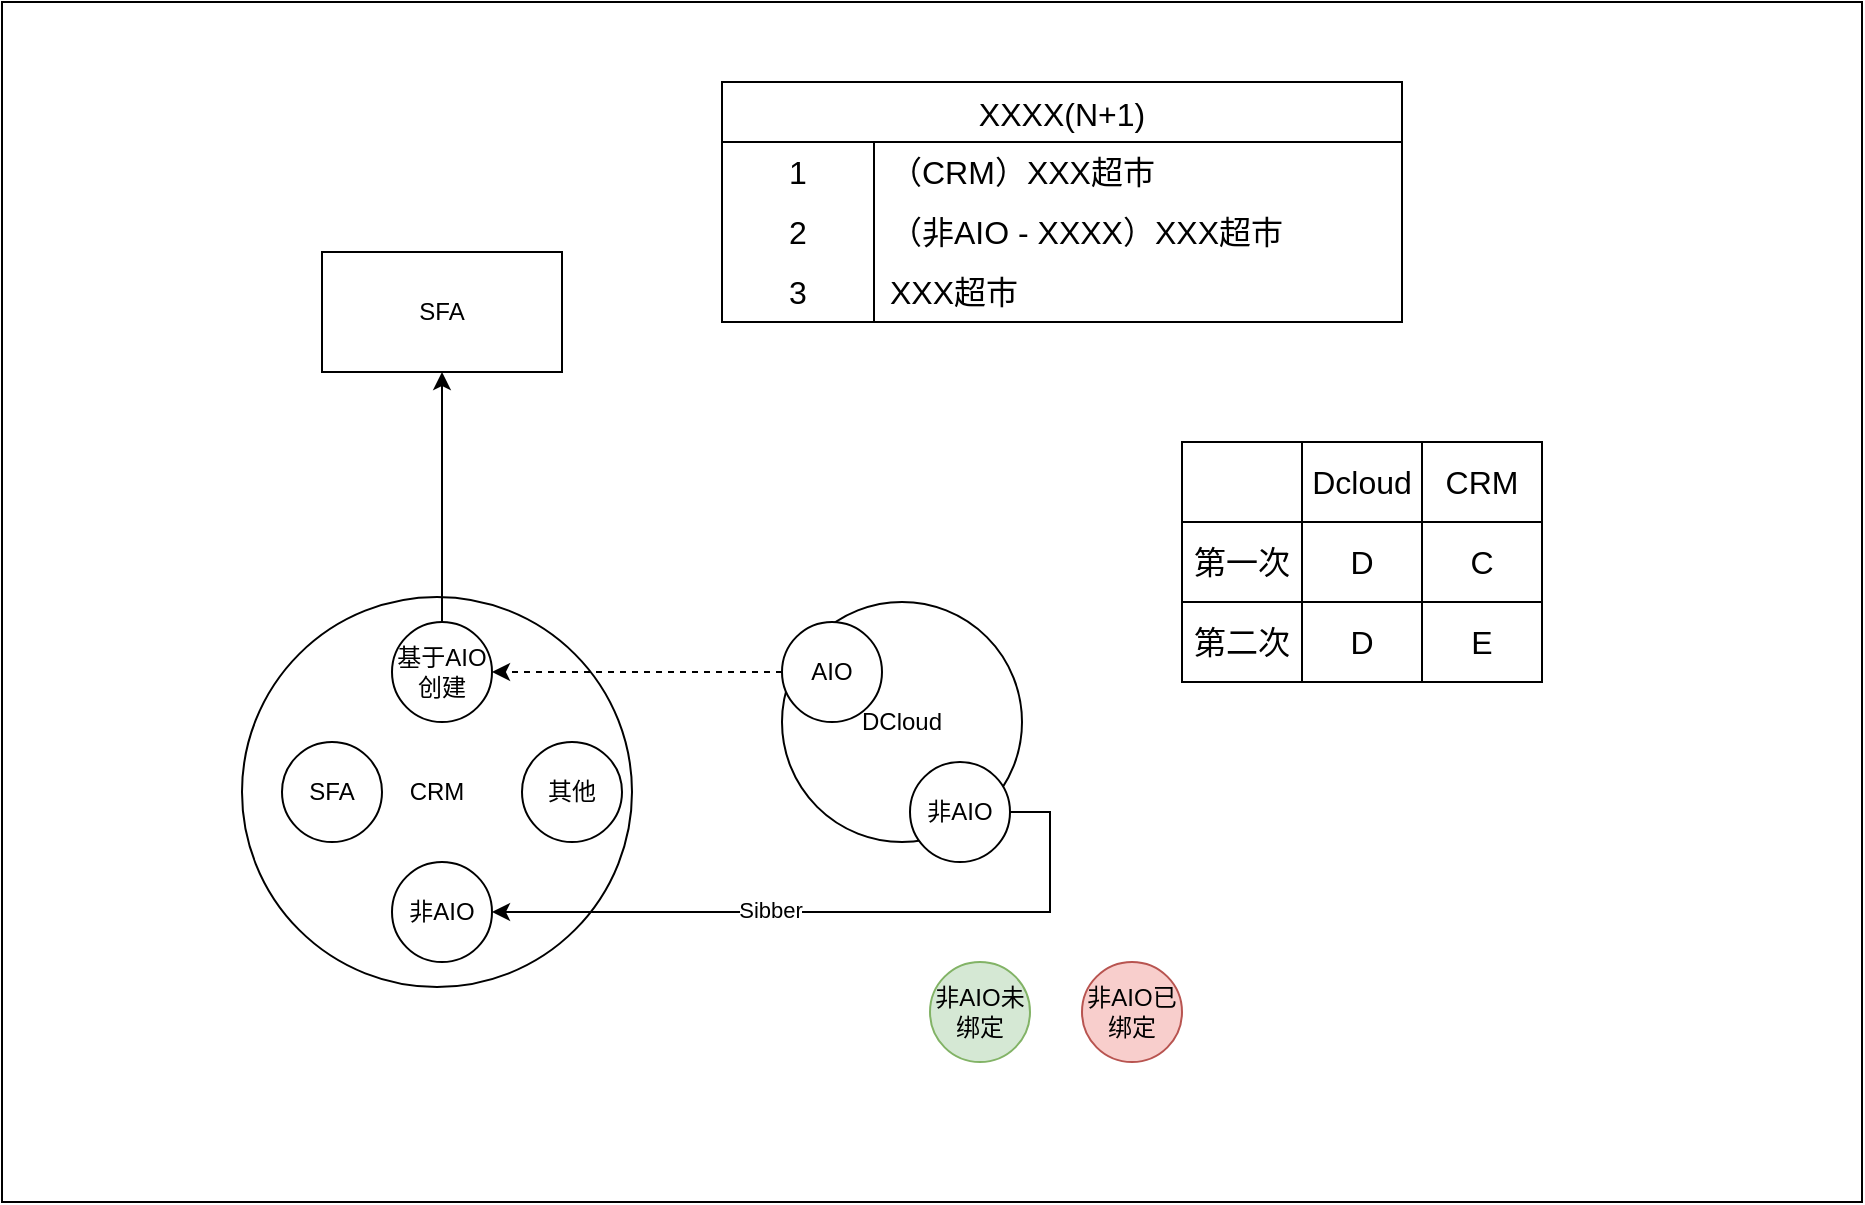 <mxfile version="24.0.2" type="github">
  <diagram name="第 1 页" id="JXxv0Dxd8Im3p1qoa8fC">
    <mxGraphModel dx="2062" dy="773" grid="1" gridSize="10" guides="1" tooltips="1" connect="1" arrows="1" fold="1" page="1" pageScale="1" pageWidth="827" pageHeight="1169" math="0" shadow="0">
      <root>
        <mxCell id="0" />
        <mxCell id="1" parent="0" />
        <mxCell id="ELUkevsG8WY99LBRYl7G-49" value="" style="rounded=0;whiteSpace=wrap;html=1;" vertex="1" parent="1">
          <mxGeometry x="-90" y="400" width="930" height="600" as="geometry" />
        </mxCell>
        <mxCell id="ELUkevsG8WY99LBRYl7G-1" value="CRM" style="ellipse;whiteSpace=wrap;html=1;aspect=fixed;" vertex="1" parent="1">
          <mxGeometry x="30" y="697.5" width="195" height="195" as="geometry" />
        </mxCell>
        <mxCell id="ELUkevsG8WY99LBRYl7G-2" value="DCloud" style="ellipse;whiteSpace=wrap;html=1;aspect=fixed;" vertex="1" parent="1">
          <mxGeometry x="300" y="700" width="120" height="120" as="geometry" />
        </mxCell>
        <mxCell id="ELUkevsG8WY99LBRYl7G-21" value="" style="edgeStyle=orthogonalEdgeStyle;rounded=0;orthogonalLoop=1;jettySize=auto;html=1;" edge="1" parent="1" source="ELUkevsG8WY99LBRYl7G-3" target="ELUkevsG8WY99LBRYl7G-20">
          <mxGeometry relative="1" as="geometry" />
        </mxCell>
        <mxCell id="ELUkevsG8WY99LBRYl7G-3" value="基于AIO创建" style="ellipse;whiteSpace=wrap;html=1;aspect=fixed;" vertex="1" parent="1">
          <mxGeometry x="105" y="710" width="50" height="50" as="geometry" />
        </mxCell>
        <mxCell id="ELUkevsG8WY99LBRYl7G-18" style="edgeStyle=orthogonalEdgeStyle;rounded=0;orthogonalLoop=1;jettySize=auto;html=1;exitX=1;exitY=0.5;exitDx=0;exitDy=0;entryX=1;entryY=0.5;entryDx=0;entryDy=0;" edge="1" parent="1" source="ELUkevsG8WY99LBRYl7G-4" target="ELUkevsG8WY99LBRYl7G-17">
          <mxGeometry relative="1" as="geometry">
            <mxPoint x="480" y="805.2" as="targetPoint" />
          </mxGeometry>
        </mxCell>
        <mxCell id="ELUkevsG8WY99LBRYl7G-19" value="Sibber" style="edgeLabel;html=1;align=center;verticalAlign=middle;resizable=0;points=[];" vertex="1" connectable="0" parent="ELUkevsG8WY99LBRYl7G-18">
          <mxGeometry x="0.207" y="-1" relative="1" as="geometry">
            <mxPoint as="offset" />
          </mxGeometry>
        </mxCell>
        <mxCell id="ELUkevsG8WY99LBRYl7G-4" value="非AIO" style="ellipse;whiteSpace=wrap;html=1;aspect=fixed;" vertex="1" parent="1">
          <mxGeometry x="364" y="780" width="50" height="50" as="geometry" />
        </mxCell>
        <mxCell id="ELUkevsG8WY99LBRYl7G-6" value="SFA" style="ellipse;whiteSpace=wrap;html=1;aspect=fixed;" vertex="1" parent="1">
          <mxGeometry x="50" y="770" width="50" height="50" as="geometry" />
        </mxCell>
        <mxCell id="ELUkevsG8WY99LBRYl7G-11" value="其他" style="ellipse;whiteSpace=wrap;html=1;aspect=fixed;" vertex="1" parent="1">
          <mxGeometry x="170" y="770" width="50" height="50" as="geometry" />
        </mxCell>
        <mxCell id="ELUkevsG8WY99LBRYl7G-16" style="edgeStyle=orthogonalEdgeStyle;rounded=0;orthogonalLoop=1;jettySize=auto;html=1;entryX=1;entryY=0.5;entryDx=0;entryDy=0;dashed=1;" edge="1" parent="1" source="ELUkevsG8WY99LBRYl7G-12" target="ELUkevsG8WY99LBRYl7G-3">
          <mxGeometry relative="1" as="geometry" />
        </mxCell>
        <mxCell id="ELUkevsG8WY99LBRYl7G-12" value="AIO" style="ellipse;whiteSpace=wrap;html=1;aspect=fixed;" vertex="1" parent="1">
          <mxGeometry x="300" y="710" width="50" height="50" as="geometry" />
        </mxCell>
        <mxCell id="ELUkevsG8WY99LBRYl7G-17" value="非AIO" style="ellipse;whiteSpace=wrap;html=1;aspect=fixed;" vertex="1" parent="1">
          <mxGeometry x="105" y="830" width="50" height="50" as="geometry" />
        </mxCell>
        <mxCell id="ELUkevsG8WY99LBRYl7G-20" value="SFA" style="whiteSpace=wrap;html=1;" vertex="1" parent="1">
          <mxGeometry x="70" y="525" width="120" height="60" as="geometry" />
        </mxCell>
        <mxCell id="ELUkevsG8WY99LBRYl7G-23" value="非AIO未绑定" style="ellipse;whiteSpace=wrap;html=1;aspect=fixed;fillColor=#d5e8d4;strokeColor=#82b366;" vertex="1" parent="1">
          <mxGeometry x="374" y="880" width="50" height="50" as="geometry" />
        </mxCell>
        <mxCell id="ELUkevsG8WY99LBRYl7G-24" value="非AIO已绑定" style="ellipse;whiteSpace=wrap;html=1;aspect=fixed;fillColor=#f8cecc;strokeColor=#b85450;" vertex="1" parent="1">
          <mxGeometry x="450" y="880" width="50" height="50" as="geometry" />
        </mxCell>
        <mxCell id="ELUkevsG8WY99LBRYl7G-25" value="" style="shape=table;startSize=0;container=1;collapsible=0;childLayout=tableLayout;fontSize=16;" vertex="1" parent="1">
          <mxGeometry x="500" y="620" width="180" height="120" as="geometry" />
        </mxCell>
        <mxCell id="ELUkevsG8WY99LBRYl7G-26" value="" style="shape=tableRow;horizontal=0;startSize=0;swimlaneHead=0;swimlaneBody=0;strokeColor=inherit;top=0;left=0;bottom=0;right=0;collapsible=0;dropTarget=0;fillColor=none;points=[[0,0.5],[1,0.5]];portConstraint=eastwest;fontSize=16;" vertex="1" parent="ELUkevsG8WY99LBRYl7G-25">
          <mxGeometry width="180" height="40" as="geometry" />
        </mxCell>
        <mxCell id="ELUkevsG8WY99LBRYl7G-27" value="" style="shape=partialRectangle;html=1;whiteSpace=wrap;connectable=0;strokeColor=inherit;overflow=hidden;fillColor=none;top=0;left=0;bottom=0;right=0;pointerEvents=1;fontSize=16;" vertex="1" parent="ELUkevsG8WY99LBRYl7G-26">
          <mxGeometry width="60" height="40" as="geometry">
            <mxRectangle width="60" height="40" as="alternateBounds" />
          </mxGeometry>
        </mxCell>
        <mxCell id="ELUkevsG8WY99LBRYl7G-28" value="Dcloud" style="shape=partialRectangle;html=1;whiteSpace=wrap;connectable=0;strokeColor=inherit;overflow=hidden;fillColor=none;top=0;left=0;bottom=0;right=0;pointerEvents=1;fontSize=16;" vertex="1" parent="ELUkevsG8WY99LBRYl7G-26">
          <mxGeometry x="60" width="60" height="40" as="geometry">
            <mxRectangle width="60" height="40" as="alternateBounds" />
          </mxGeometry>
        </mxCell>
        <mxCell id="ELUkevsG8WY99LBRYl7G-29" value="CRM" style="shape=partialRectangle;html=1;whiteSpace=wrap;connectable=0;strokeColor=inherit;overflow=hidden;fillColor=none;top=0;left=0;bottom=0;right=0;pointerEvents=1;fontSize=16;" vertex="1" parent="ELUkevsG8WY99LBRYl7G-26">
          <mxGeometry x="120" width="60" height="40" as="geometry">
            <mxRectangle width="60" height="40" as="alternateBounds" />
          </mxGeometry>
        </mxCell>
        <mxCell id="ELUkevsG8WY99LBRYl7G-30" value="" style="shape=tableRow;horizontal=0;startSize=0;swimlaneHead=0;swimlaneBody=0;strokeColor=inherit;top=0;left=0;bottom=0;right=0;collapsible=0;dropTarget=0;fillColor=none;points=[[0,0.5],[1,0.5]];portConstraint=eastwest;fontSize=16;" vertex="1" parent="ELUkevsG8WY99LBRYl7G-25">
          <mxGeometry y="40" width="180" height="40" as="geometry" />
        </mxCell>
        <mxCell id="ELUkevsG8WY99LBRYl7G-31" value="第一次" style="shape=partialRectangle;html=1;whiteSpace=wrap;connectable=0;strokeColor=inherit;overflow=hidden;fillColor=none;top=0;left=0;bottom=0;right=0;pointerEvents=1;fontSize=16;" vertex="1" parent="ELUkevsG8WY99LBRYl7G-30">
          <mxGeometry width="60" height="40" as="geometry">
            <mxRectangle width="60" height="40" as="alternateBounds" />
          </mxGeometry>
        </mxCell>
        <mxCell id="ELUkevsG8WY99LBRYl7G-32" value="D" style="shape=partialRectangle;html=1;whiteSpace=wrap;connectable=0;strokeColor=inherit;overflow=hidden;fillColor=none;top=0;left=0;bottom=0;right=0;pointerEvents=1;fontSize=16;" vertex="1" parent="ELUkevsG8WY99LBRYl7G-30">
          <mxGeometry x="60" width="60" height="40" as="geometry">
            <mxRectangle width="60" height="40" as="alternateBounds" />
          </mxGeometry>
        </mxCell>
        <mxCell id="ELUkevsG8WY99LBRYl7G-33" value="C" style="shape=partialRectangle;html=1;whiteSpace=wrap;connectable=0;strokeColor=inherit;overflow=hidden;fillColor=none;top=0;left=0;bottom=0;right=0;pointerEvents=1;fontSize=16;" vertex="1" parent="ELUkevsG8WY99LBRYl7G-30">
          <mxGeometry x="120" width="60" height="40" as="geometry">
            <mxRectangle width="60" height="40" as="alternateBounds" />
          </mxGeometry>
        </mxCell>
        <mxCell id="ELUkevsG8WY99LBRYl7G-34" value="" style="shape=tableRow;horizontal=0;startSize=0;swimlaneHead=0;swimlaneBody=0;strokeColor=inherit;top=0;left=0;bottom=0;right=0;collapsible=0;dropTarget=0;fillColor=none;points=[[0,0.5],[1,0.5]];portConstraint=eastwest;fontSize=16;" vertex="1" parent="ELUkevsG8WY99LBRYl7G-25">
          <mxGeometry y="80" width="180" height="40" as="geometry" />
        </mxCell>
        <mxCell id="ELUkevsG8WY99LBRYl7G-35" value="第二次" style="shape=partialRectangle;html=1;whiteSpace=wrap;connectable=0;strokeColor=inherit;overflow=hidden;fillColor=none;top=0;left=0;bottom=0;right=0;pointerEvents=1;fontSize=16;" vertex="1" parent="ELUkevsG8WY99LBRYl7G-34">
          <mxGeometry width="60" height="40" as="geometry">
            <mxRectangle width="60" height="40" as="alternateBounds" />
          </mxGeometry>
        </mxCell>
        <mxCell id="ELUkevsG8WY99LBRYl7G-36" value="D" style="shape=partialRectangle;html=1;whiteSpace=wrap;connectable=0;strokeColor=inherit;overflow=hidden;fillColor=none;top=0;left=0;bottom=0;right=0;pointerEvents=1;fontSize=16;" vertex="1" parent="ELUkevsG8WY99LBRYl7G-34">
          <mxGeometry x="60" width="60" height="40" as="geometry">
            <mxRectangle width="60" height="40" as="alternateBounds" />
          </mxGeometry>
        </mxCell>
        <mxCell id="ELUkevsG8WY99LBRYl7G-37" value="E" style="shape=partialRectangle;html=1;whiteSpace=wrap;connectable=0;strokeColor=inherit;overflow=hidden;fillColor=none;top=0;left=0;bottom=0;right=0;pointerEvents=1;fontSize=16;" vertex="1" parent="ELUkevsG8WY99LBRYl7G-34">
          <mxGeometry x="120" width="60" height="40" as="geometry">
            <mxRectangle width="60" height="40" as="alternateBounds" />
          </mxGeometry>
        </mxCell>
        <mxCell id="ELUkevsG8WY99LBRYl7G-38" value="XXXX(N+1)" style="shape=table;startSize=30;container=1;collapsible=0;childLayout=tableLayout;fixedRows=1;rowLines=0;fontStyle=0;strokeColor=default;fontSize=16;" vertex="1" parent="1">
          <mxGeometry x="270" y="440" width="340" height="120" as="geometry" />
        </mxCell>
        <mxCell id="ELUkevsG8WY99LBRYl7G-39" value="" style="shape=tableRow;horizontal=0;startSize=0;swimlaneHead=0;swimlaneBody=0;top=0;left=0;bottom=0;right=0;collapsible=0;dropTarget=0;fillColor=none;points=[[0,0.5],[1,0.5]];portConstraint=eastwest;strokeColor=inherit;fontSize=16;" vertex="1" parent="ELUkevsG8WY99LBRYl7G-38">
          <mxGeometry y="30" width="340" height="30" as="geometry" />
        </mxCell>
        <mxCell id="ELUkevsG8WY99LBRYl7G-40" value="1" style="shape=partialRectangle;html=1;whiteSpace=wrap;connectable=0;fillColor=none;top=0;left=0;bottom=0;right=0;overflow=hidden;pointerEvents=1;strokeColor=inherit;fontSize=16;" vertex="1" parent="ELUkevsG8WY99LBRYl7G-39">
          <mxGeometry width="76" height="30" as="geometry">
            <mxRectangle width="76" height="30" as="alternateBounds" />
          </mxGeometry>
        </mxCell>
        <mxCell id="ELUkevsG8WY99LBRYl7G-41" value="（CRM）XXX超市" style="shape=partialRectangle;html=1;whiteSpace=wrap;connectable=0;fillColor=none;top=0;left=0;bottom=0;right=0;align=left;spacingLeft=6;overflow=hidden;strokeColor=inherit;fontSize=16;" vertex="1" parent="ELUkevsG8WY99LBRYl7G-39">
          <mxGeometry x="76" width="264" height="30" as="geometry">
            <mxRectangle width="264" height="30" as="alternateBounds" />
          </mxGeometry>
        </mxCell>
        <mxCell id="ELUkevsG8WY99LBRYl7G-42" value="" style="shape=tableRow;horizontal=0;startSize=0;swimlaneHead=0;swimlaneBody=0;top=0;left=0;bottom=0;right=0;collapsible=0;dropTarget=0;fillColor=none;points=[[0,0.5],[1,0.5]];portConstraint=eastwest;strokeColor=inherit;fontSize=16;" vertex="1" parent="ELUkevsG8WY99LBRYl7G-38">
          <mxGeometry y="60" width="340" height="30" as="geometry" />
        </mxCell>
        <mxCell id="ELUkevsG8WY99LBRYl7G-43" value="2" style="shape=partialRectangle;html=1;whiteSpace=wrap;connectable=0;fillColor=none;top=0;left=0;bottom=0;right=0;overflow=hidden;strokeColor=inherit;fontSize=16;" vertex="1" parent="ELUkevsG8WY99LBRYl7G-42">
          <mxGeometry width="76" height="30" as="geometry">
            <mxRectangle width="76" height="30" as="alternateBounds" />
          </mxGeometry>
        </mxCell>
        <mxCell id="ELUkevsG8WY99LBRYl7G-44" value="（非AIO - XXXX）XXX超市" style="shape=partialRectangle;html=1;whiteSpace=wrap;connectable=0;fillColor=none;top=0;left=0;bottom=0;right=0;align=left;spacingLeft=6;overflow=hidden;strokeColor=inherit;fontSize=16;" vertex="1" parent="ELUkevsG8WY99LBRYl7G-42">
          <mxGeometry x="76" width="264" height="30" as="geometry">
            <mxRectangle width="264" height="30" as="alternateBounds" />
          </mxGeometry>
        </mxCell>
        <mxCell id="ELUkevsG8WY99LBRYl7G-45" value="" style="shape=tableRow;horizontal=0;startSize=0;swimlaneHead=0;swimlaneBody=0;top=0;left=0;bottom=0;right=0;collapsible=0;dropTarget=0;fillColor=none;points=[[0,0.5],[1,0.5]];portConstraint=eastwest;strokeColor=inherit;fontSize=16;" vertex="1" parent="ELUkevsG8WY99LBRYl7G-38">
          <mxGeometry y="90" width="340" height="30" as="geometry" />
        </mxCell>
        <mxCell id="ELUkevsG8WY99LBRYl7G-46" value="3" style="shape=partialRectangle;html=1;whiteSpace=wrap;connectable=0;fillColor=none;top=0;left=0;bottom=0;right=0;overflow=hidden;strokeColor=inherit;fontSize=16;" vertex="1" parent="ELUkevsG8WY99LBRYl7G-45">
          <mxGeometry width="76" height="30" as="geometry">
            <mxRectangle width="76" height="30" as="alternateBounds" />
          </mxGeometry>
        </mxCell>
        <mxCell id="ELUkevsG8WY99LBRYl7G-47" value="XXX超市" style="shape=partialRectangle;html=1;whiteSpace=wrap;connectable=0;fillColor=none;top=0;left=0;bottom=0;right=0;align=left;spacingLeft=6;overflow=hidden;strokeColor=inherit;fontSize=16;" vertex="1" parent="ELUkevsG8WY99LBRYl7G-45">
          <mxGeometry x="76" width="264" height="30" as="geometry">
            <mxRectangle width="264" height="30" as="alternateBounds" />
          </mxGeometry>
        </mxCell>
      </root>
    </mxGraphModel>
  </diagram>
</mxfile>
